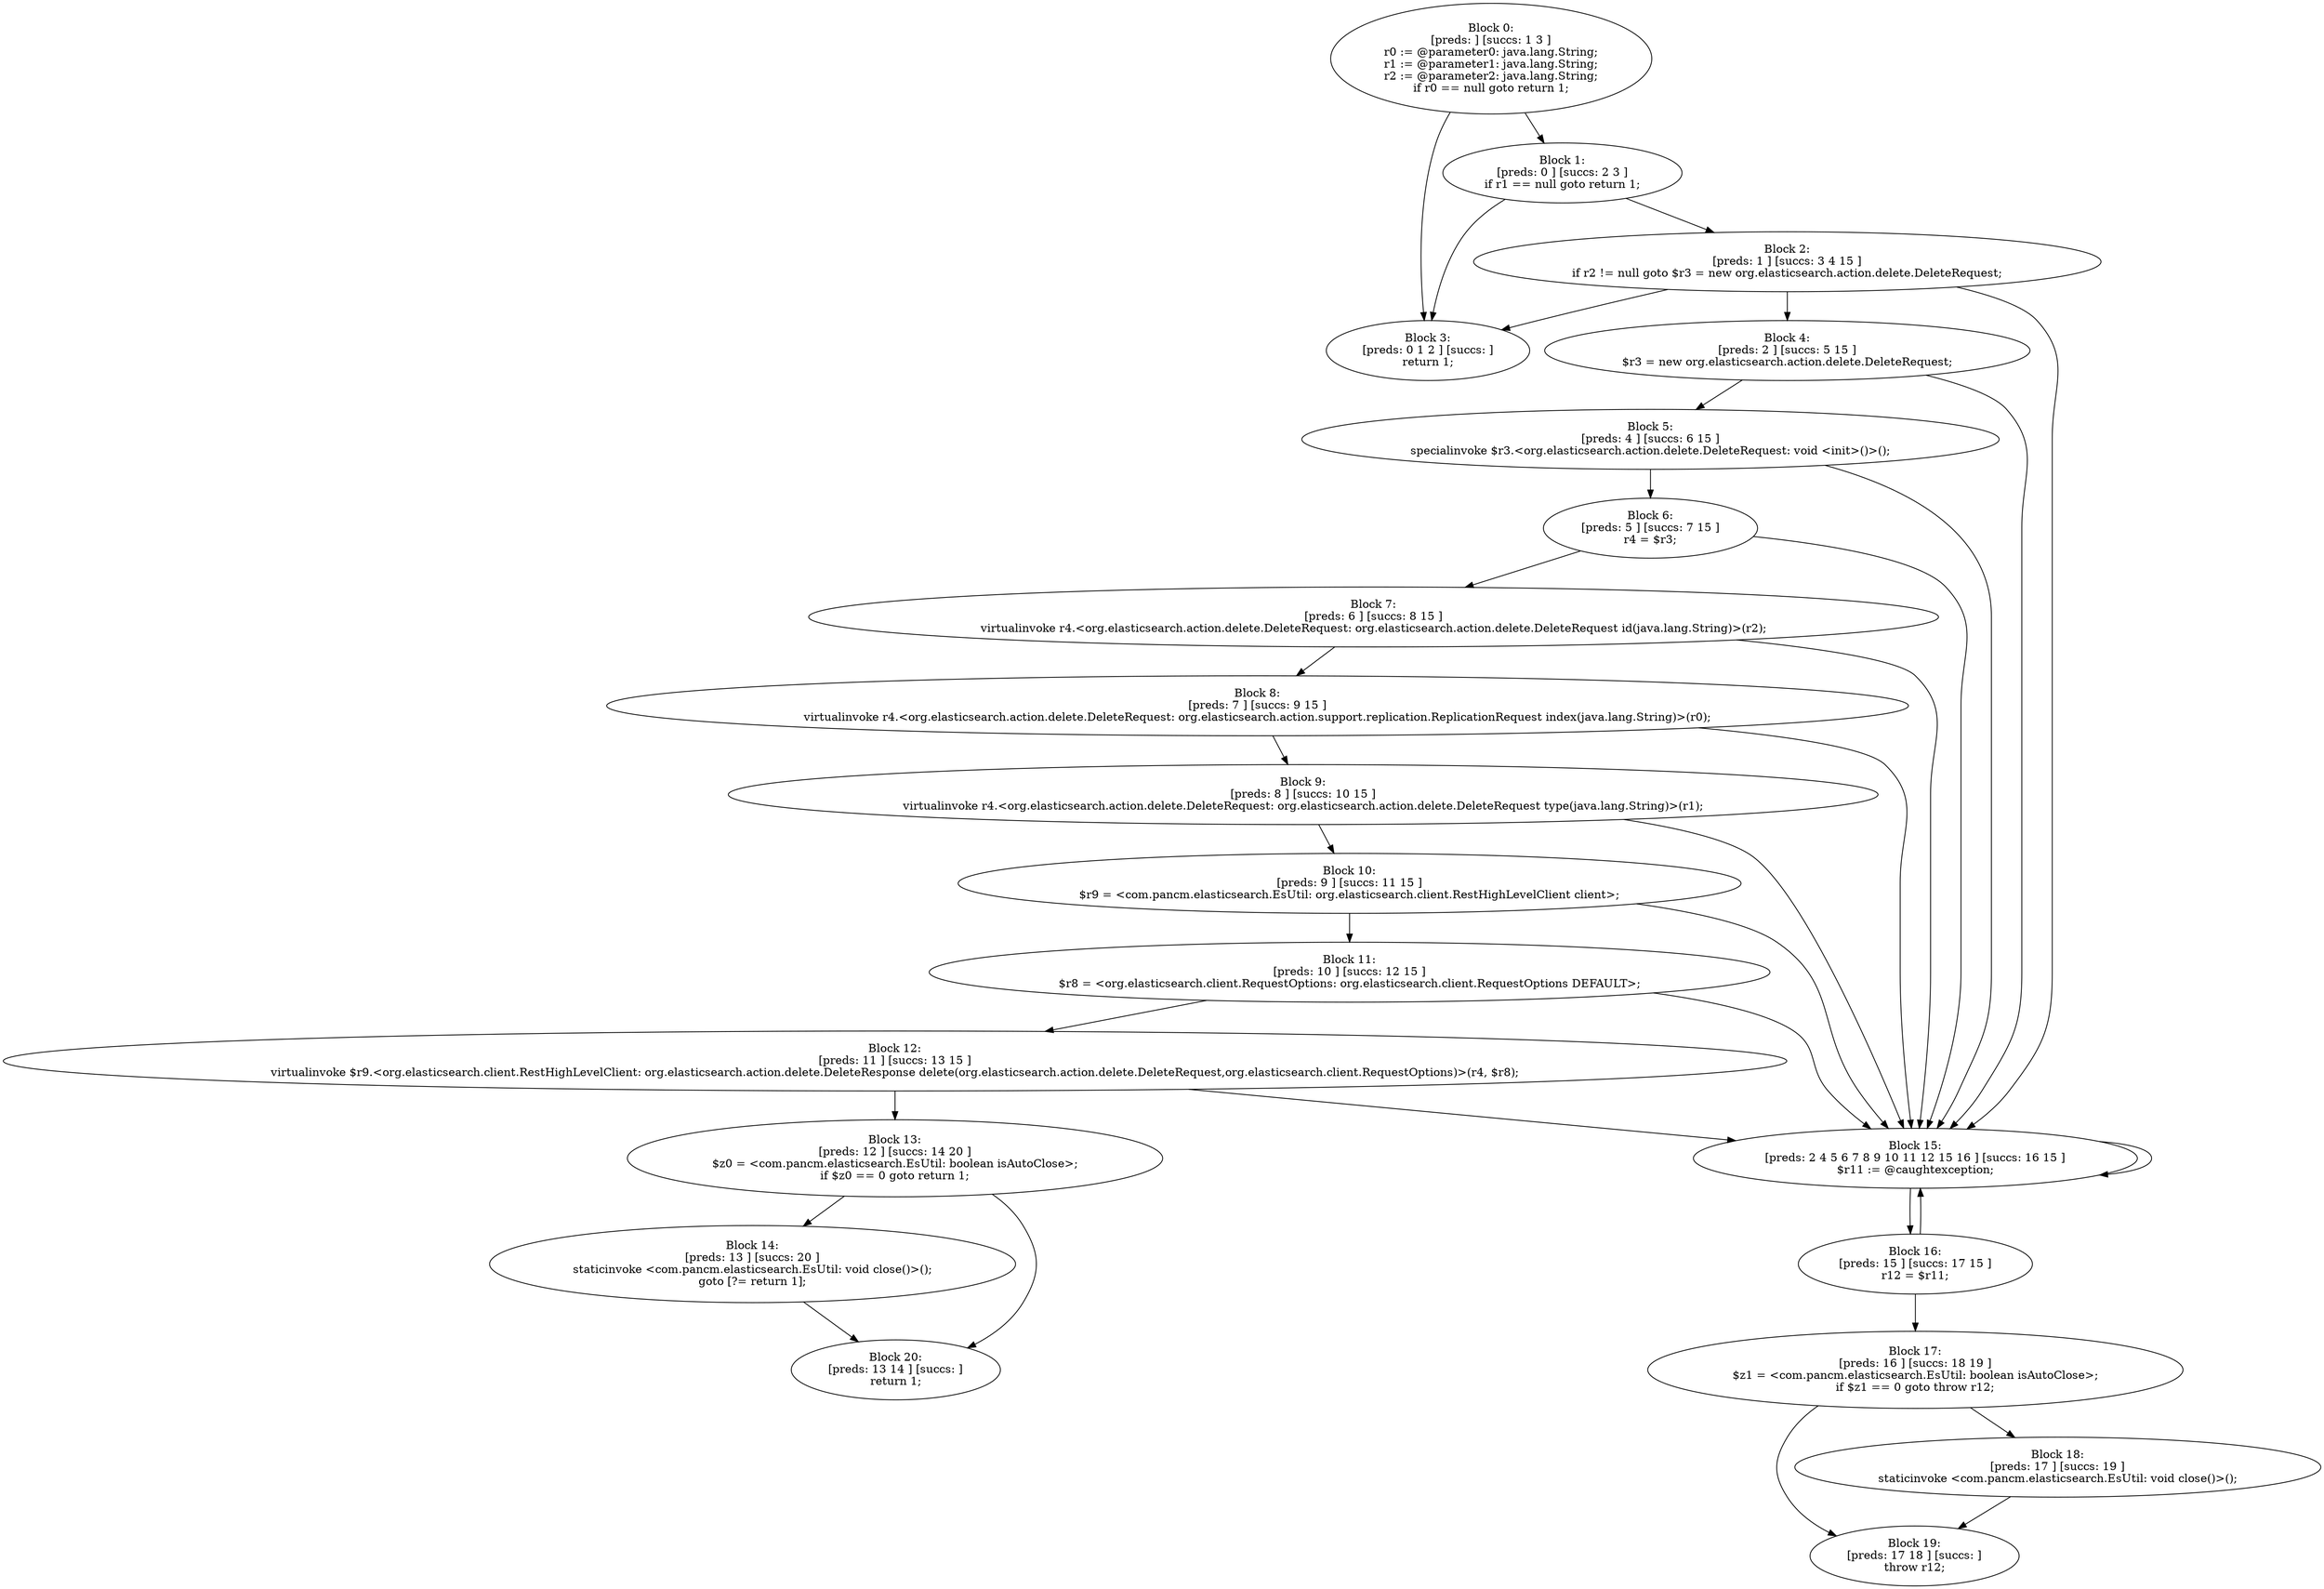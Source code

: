 digraph "unitGraph" {
    "Block 0:
[preds: ] [succs: 1 3 ]
r0 := @parameter0: java.lang.String;
r1 := @parameter1: java.lang.String;
r2 := @parameter2: java.lang.String;
if r0 == null goto return 1;
"
    "Block 1:
[preds: 0 ] [succs: 2 3 ]
if r1 == null goto return 1;
"
    "Block 2:
[preds: 1 ] [succs: 3 4 15 ]
if r2 != null goto $r3 = new org.elasticsearch.action.delete.DeleteRequest;
"
    "Block 3:
[preds: 0 1 2 ] [succs: ]
return 1;
"
    "Block 4:
[preds: 2 ] [succs: 5 15 ]
$r3 = new org.elasticsearch.action.delete.DeleteRequest;
"
    "Block 5:
[preds: 4 ] [succs: 6 15 ]
specialinvoke $r3.<org.elasticsearch.action.delete.DeleteRequest: void <init>()>();
"
    "Block 6:
[preds: 5 ] [succs: 7 15 ]
r4 = $r3;
"
    "Block 7:
[preds: 6 ] [succs: 8 15 ]
virtualinvoke r4.<org.elasticsearch.action.delete.DeleteRequest: org.elasticsearch.action.delete.DeleteRequest id(java.lang.String)>(r2);
"
    "Block 8:
[preds: 7 ] [succs: 9 15 ]
virtualinvoke r4.<org.elasticsearch.action.delete.DeleteRequest: org.elasticsearch.action.support.replication.ReplicationRequest index(java.lang.String)>(r0);
"
    "Block 9:
[preds: 8 ] [succs: 10 15 ]
virtualinvoke r4.<org.elasticsearch.action.delete.DeleteRequest: org.elasticsearch.action.delete.DeleteRequest type(java.lang.String)>(r1);
"
    "Block 10:
[preds: 9 ] [succs: 11 15 ]
$r9 = <com.pancm.elasticsearch.EsUtil: org.elasticsearch.client.RestHighLevelClient client>;
"
    "Block 11:
[preds: 10 ] [succs: 12 15 ]
$r8 = <org.elasticsearch.client.RequestOptions: org.elasticsearch.client.RequestOptions DEFAULT>;
"
    "Block 12:
[preds: 11 ] [succs: 13 15 ]
virtualinvoke $r9.<org.elasticsearch.client.RestHighLevelClient: org.elasticsearch.action.delete.DeleteResponse delete(org.elasticsearch.action.delete.DeleteRequest,org.elasticsearch.client.RequestOptions)>(r4, $r8);
"
    "Block 13:
[preds: 12 ] [succs: 14 20 ]
$z0 = <com.pancm.elasticsearch.EsUtil: boolean isAutoClose>;
if $z0 == 0 goto return 1;
"
    "Block 14:
[preds: 13 ] [succs: 20 ]
staticinvoke <com.pancm.elasticsearch.EsUtil: void close()>();
goto [?= return 1];
"
    "Block 15:
[preds: 2 4 5 6 7 8 9 10 11 12 15 16 ] [succs: 16 15 ]
$r11 := @caughtexception;
"
    "Block 16:
[preds: 15 ] [succs: 17 15 ]
r12 = $r11;
"
    "Block 17:
[preds: 16 ] [succs: 18 19 ]
$z1 = <com.pancm.elasticsearch.EsUtil: boolean isAutoClose>;
if $z1 == 0 goto throw r12;
"
    "Block 18:
[preds: 17 ] [succs: 19 ]
staticinvoke <com.pancm.elasticsearch.EsUtil: void close()>();
"
    "Block 19:
[preds: 17 18 ] [succs: ]
throw r12;
"
    "Block 20:
[preds: 13 14 ] [succs: ]
return 1;
"
    "Block 0:
[preds: ] [succs: 1 3 ]
r0 := @parameter0: java.lang.String;
r1 := @parameter1: java.lang.String;
r2 := @parameter2: java.lang.String;
if r0 == null goto return 1;
"->"Block 1:
[preds: 0 ] [succs: 2 3 ]
if r1 == null goto return 1;
";
    "Block 0:
[preds: ] [succs: 1 3 ]
r0 := @parameter0: java.lang.String;
r1 := @parameter1: java.lang.String;
r2 := @parameter2: java.lang.String;
if r0 == null goto return 1;
"->"Block 3:
[preds: 0 1 2 ] [succs: ]
return 1;
";
    "Block 1:
[preds: 0 ] [succs: 2 3 ]
if r1 == null goto return 1;
"->"Block 2:
[preds: 1 ] [succs: 3 4 15 ]
if r2 != null goto $r3 = new org.elasticsearch.action.delete.DeleteRequest;
";
    "Block 1:
[preds: 0 ] [succs: 2 3 ]
if r1 == null goto return 1;
"->"Block 3:
[preds: 0 1 2 ] [succs: ]
return 1;
";
    "Block 2:
[preds: 1 ] [succs: 3 4 15 ]
if r2 != null goto $r3 = new org.elasticsearch.action.delete.DeleteRequest;
"->"Block 3:
[preds: 0 1 2 ] [succs: ]
return 1;
";
    "Block 2:
[preds: 1 ] [succs: 3 4 15 ]
if r2 != null goto $r3 = new org.elasticsearch.action.delete.DeleteRequest;
"->"Block 4:
[preds: 2 ] [succs: 5 15 ]
$r3 = new org.elasticsearch.action.delete.DeleteRequest;
";
    "Block 2:
[preds: 1 ] [succs: 3 4 15 ]
if r2 != null goto $r3 = new org.elasticsearch.action.delete.DeleteRequest;
"->"Block 15:
[preds: 2 4 5 6 7 8 9 10 11 12 15 16 ] [succs: 16 15 ]
$r11 := @caughtexception;
";
    "Block 4:
[preds: 2 ] [succs: 5 15 ]
$r3 = new org.elasticsearch.action.delete.DeleteRequest;
"->"Block 5:
[preds: 4 ] [succs: 6 15 ]
specialinvoke $r3.<org.elasticsearch.action.delete.DeleteRequest: void <init>()>();
";
    "Block 4:
[preds: 2 ] [succs: 5 15 ]
$r3 = new org.elasticsearch.action.delete.DeleteRequest;
"->"Block 15:
[preds: 2 4 5 6 7 8 9 10 11 12 15 16 ] [succs: 16 15 ]
$r11 := @caughtexception;
";
    "Block 5:
[preds: 4 ] [succs: 6 15 ]
specialinvoke $r3.<org.elasticsearch.action.delete.DeleteRequest: void <init>()>();
"->"Block 6:
[preds: 5 ] [succs: 7 15 ]
r4 = $r3;
";
    "Block 5:
[preds: 4 ] [succs: 6 15 ]
specialinvoke $r3.<org.elasticsearch.action.delete.DeleteRequest: void <init>()>();
"->"Block 15:
[preds: 2 4 5 6 7 8 9 10 11 12 15 16 ] [succs: 16 15 ]
$r11 := @caughtexception;
";
    "Block 6:
[preds: 5 ] [succs: 7 15 ]
r4 = $r3;
"->"Block 7:
[preds: 6 ] [succs: 8 15 ]
virtualinvoke r4.<org.elasticsearch.action.delete.DeleteRequest: org.elasticsearch.action.delete.DeleteRequest id(java.lang.String)>(r2);
";
    "Block 6:
[preds: 5 ] [succs: 7 15 ]
r4 = $r3;
"->"Block 15:
[preds: 2 4 5 6 7 8 9 10 11 12 15 16 ] [succs: 16 15 ]
$r11 := @caughtexception;
";
    "Block 7:
[preds: 6 ] [succs: 8 15 ]
virtualinvoke r4.<org.elasticsearch.action.delete.DeleteRequest: org.elasticsearch.action.delete.DeleteRequest id(java.lang.String)>(r2);
"->"Block 8:
[preds: 7 ] [succs: 9 15 ]
virtualinvoke r4.<org.elasticsearch.action.delete.DeleteRequest: org.elasticsearch.action.support.replication.ReplicationRequest index(java.lang.String)>(r0);
";
    "Block 7:
[preds: 6 ] [succs: 8 15 ]
virtualinvoke r4.<org.elasticsearch.action.delete.DeleteRequest: org.elasticsearch.action.delete.DeleteRequest id(java.lang.String)>(r2);
"->"Block 15:
[preds: 2 4 5 6 7 8 9 10 11 12 15 16 ] [succs: 16 15 ]
$r11 := @caughtexception;
";
    "Block 8:
[preds: 7 ] [succs: 9 15 ]
virtualinvoke r4.<org.elasticsearch.action.delete.DeleteRequest: org.elasticsearch.action.support.replication.ReplicationRequest index(java.lang.String)>(r0);
"->"Block 9:
[preds: 8 ] [succs: 10 15 ]
virtualinvoke r4.<org.elasticsearch.action.delete.DeleteRequest: org.elasticsearch.action.delete.DeleteRequest type(java.lang.String)>(r1);
";
    "Block 8:
[preds: 7 ] [succs: 9 15 ]
virtualinvoke r4.<org.elasticsearch.action.delete.DeleteRequest: org.elasticsearch.action.support.replication.ReplicationRequest index(java.lang.String)>(r0);
"->"Block 15:
[preds: 2 4 5 6 7 8 9 10 11 12 15 16 ] [succs: 16 15 ]
$r11 := @caughtexception;
";
    "Block 9:
[preds: 8 ] [succs: 10 15 ]
virtualinvoke r4.<org.elasticsearch.action.delete.DeleteRequest: org.elasticsearch.action.delete.DeleteRequest type(java.lang.String)>(r1);
"->"Block 10:
[preds: 9 ] [succs: 11 15 ]
$r9 = <com.pancm.elasticsearch.EsUtil: org.elasticsearch.client.RestHighLevelClient client>;
";
    "Block 9:
[preds: 8 ] [succs: 10 15 ]
virtualinvoke r4.<org.elasticsearch.action.delete.DeleteRequest: org.elasticsearch.action.delete.DeleteRequest type(java.lang.String)>(r1);
"->"Block 15:
[preds: 2 4 5 6 7 8 9 10 11 12 15 16 ] [succs: 16 15 ]
$r11 := @caughtexception;
";
    "Block 10:
[preds: 9 ] [succs: 11 15 ]
$r9 = <com.pancm.elasticsearch.EsUtil: org.elasticsearch.client.RestHighLevelClient client>;
"->"Block 11:
[preds: 10 ] [succs: 12 15 ]
$r8 = <org.elasticsearch.client.RequestOptions: org.elasticsearch.client.RequestOptions DEFAULT>;
";
    "Block 10:
[preds: 9 ] [succs: 11 15 ]
$r9 = <com.pancm.elasticsearch.EsUtil: org.elasticsearch.client.RestHighLevelClient client>;
"->"Block 15:
[preds: 2 4 5 6 7 8 9 10 11 12 15 16 ] [succs: 16 15 ]
$r11 := @caughtexception;
";
    "Block 11:
[preds: 10 ] [succs: 12 15 ]
$r8 = <org.elasticsearch.client.RequestOptions: org.elasticsearch.client.RequestOptions DEFAULT>;
"->"Block 12:
[preds: 11 ] [succs: 13 15 ]
virtualinvoke $r9.<org.elasticsearch.client.RestHighLevelClient: org.elasticsearch.action.delete.DeleteResponse delete(org.elasticsearch.action.delete.DeleteRequest,org.elasticsearch.client.RequestOptions)>(r4, $r8);
";
    "Block 11:
[preds: 10 ] [succs: 12 15 ]
$r8 = <org.elasticsearch.client.RequestOptions: org.elasticsearch.client.RequestOptions DEFAULT>;
"->"Block 15:
[preds: 2 4 5 6 7 8 9 10 11 12 15 16 ] [succs: 16 15 ]
$r11 := @caughtexception;
";
    "Block 12:
[preds: 11 ] [succs: 13 15 ]
virtualinvoke $r9.<org.elasticsearch.client.RestHighLevelClient: org.elasticsearch.action.delete.DeleteResponse delete(org.elasticsearch.action.delete.DeleteRequest,org.elasticsearch.client.RequestOptions)>(r4, $r8);
"->"Block 13:
[preds: 12 ] [succs: 14 20 ]
$z0 = <com.pancm.elasticsearch.EsUtil: boolean isAutoClose>;
if $z0 == 0 goto return 1;
";
    "Block 12:
[preds: 11 ] [succs: 13 15 ]
virtualinvoke $r9.<org.elasticsearch.client.RestHighLevelClient: org.elasticsearch.action.delete.DeleteResponse delete(org.elasticsearch.action.delete.DeleteRequest,org.elasticsearch.client.RequestOptions)>(r4, $r8);
"->"Block 15:
[preds: 2 4 5 6 7 8 9 10 11 12 15 16 ] [succs: 16 15 ]
$r11 := @caughtexception;
";
    "Block 13:
[preds: 12 ] [succs: 14 20 ]
$z0 = <com.pancm.elasticsearch.EsUtil: boolean isAutoClose>;
if $z0 == 0 goto return 1;
"->"Block 14:
[preds: 13 ] [succs: 20 ]
staticinvoke <com.pancm.elasticsearch.EsUtil: void close()>();
goto [?= return 1];
";
    "Block 13:
[preds: 12 ] [succs: 14 20 ]
$z0 = <com.pancm.elasticsearch.EsUtil: boolean isAutoClose>;
if $z0 == 0 goto return 1;
"->"Block 20:
[preds: 13 14 ] [succs: ]
return 1;
";
    "Block 14:
[preds: 13 ] [succs: 20 ]
staticinvoke <com.pancm.elasticsearch.EsUtil: void close()>();
goto [?= return 1];
"->"Block 20:
[preds: 13 14 ] [succs: ]
return 1;
";
    "Block 15:
[preds: 2 4 5 6 7 8 9 10 11 12 15 16 ] [succs: 16 15 ]
$r11 := @caughtexception;
"->"Block 16:
[preds: 15 ] [succs: 17 15 ]
r12 = $r11;
";
    "Block 15:
[preds: 2 4 5 6 7 8 9 10 11 12 15 16 ] [succs: 16 15 ]
$r11 := @caughtexception;
"->"Block 15:
[preds: 2 4 5 6 7 8 9 10 11 12 15 16 ] [succs: 16 15 ]
$r11 := @caughtexception;
";
    "Block 16:
[preds: 15 ] [succs: 17 15 ]
r12 = $r11;
"->"Block 17:
[preds: 16 ] [succs: 18 19 ]
$z1 = <com.pancm.elasticsearch.EsUtil: boolean isAutoClose>;
if $z1 == 0 goto throw r12;
";
    "Block 16:
[preds: 15 ] [succs: 17 15 ]
r12 = $r11;
"->"Block 15:
[preds: 2 4 5 6 7 8 9 10 11 12 15 16 ] [succs: 16 15 ]
$r11 := @caughtexception;
";
    "Block 17:
[preds: 16 ] [succs: 18 19 ]
$z1 = <com.pancm.elasticsearch.EsUtil: boolean isAutoClose>;
if $z1 == 0 goto throw r12;
"->"Block 18:
[preds: 17 ] [succs: 19 ]
staticinvoke <com.pancm.elasticsearch.EsUtil: void close()>();
";
    "Block 17:
[preds: 16 ] [succs: 18 19 ]
$z1 = <com.pancm.elasticsearch.EsUtil: boolean isAutoClose>;
if $z1 == 0 goto throw r12;
"->"Block 19:
[preds: 17 18 ] [succs: ]
throw r12;
";
    "Block 18:
[preds: 17 ] [succs: 19 ]
staticinvoke <com.pancm.elasticsearch.EsUtil: void close()>();
"->"Block 19:
[preds: 17 18 ] [succs: ]
throw r12;
";
}
